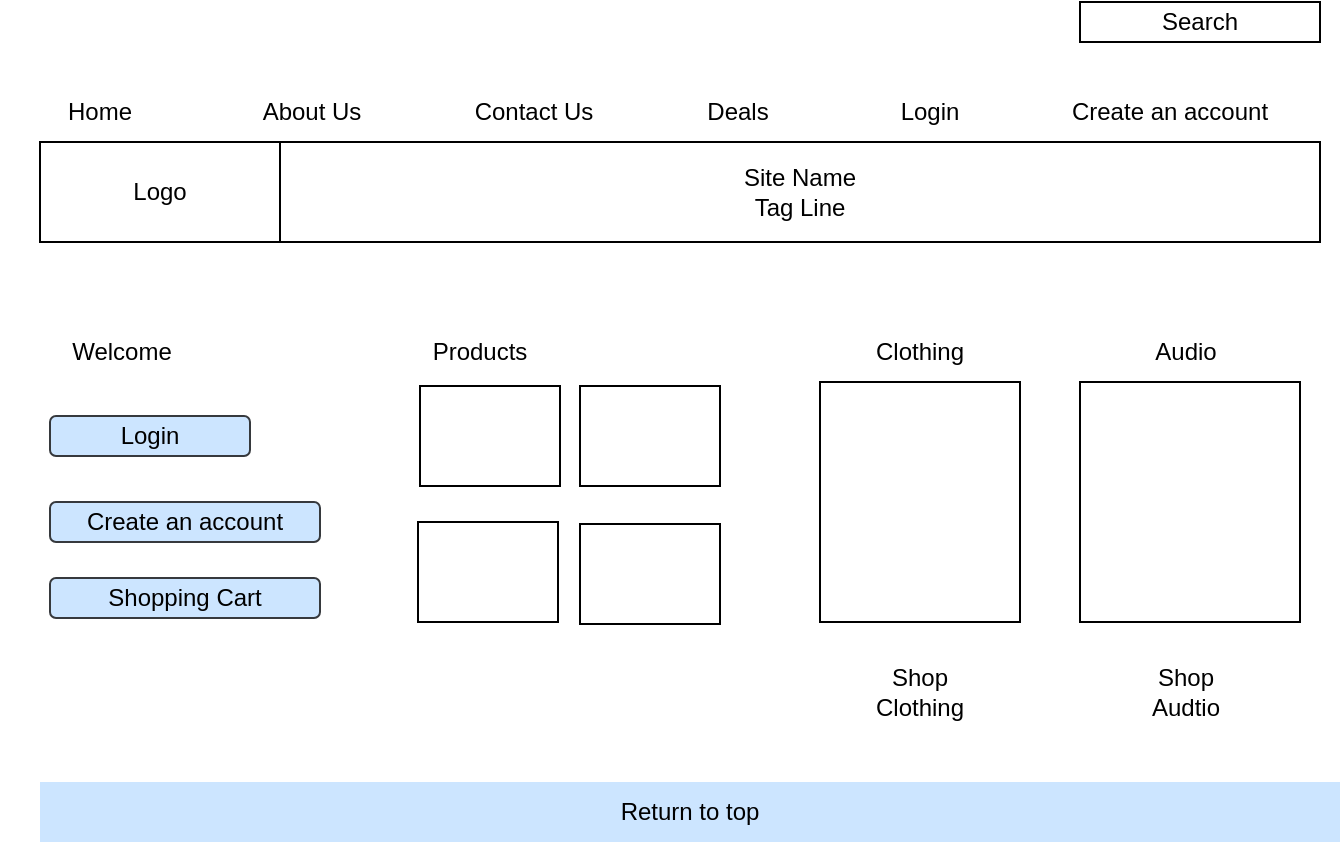 <mxfile version="20.8.22" type="github">
  <diagram name="Page-1" id="wcaCd7EeFezKXFBg0lFr">
    <mxGraphModel dx="799" dy="1395" grid="1" gridSize="10" guides="1" tooltips="1" connect="1" arrows="1" fold="1" page="1" pageScale="1" pageWidth="1100" pageHeight="850" math="0" shadow="0">
      <root>
        <mxCell id="0" />
        <mxCell id="1" parent="0" />
        <mxCell id="QAXlqffc3XCzaR2EPbh7-1" value="Search" style="rounded=0;whiteSpace=wrap;html=1;" vertex="1" parent="1">
          <mxGeometry x="630" y="-500" width="120" height="20" as="geometry" />
        </mxCell>
        <mxCell id="QAXlqffc3XCzaR2EPbh7-2" value="Home" style="rounded=0;whiteSpace=wrap;html=1;strokeColor=none;" vertex="1" parent="1">
          <mxGeometry x="90" y="-460" width="100" height="30" as="geometry" />
        </mxCell>
        <mxCell id="QAXlqffc3XCzaR2EPbh7-3" value="About Us" style="rounded=0;whiteSpace=wrap;html=1;strokeColor=none;" vertex="1" parent="1">
          <mxGeometry x="196" y="-460" width="100" height="30" as="geometry" />
        </mxCell>
        <mxCell id="QAXlqffc3XCzaR2EPbh7-4" value="Contact Us" style="rounded=0;whiteSpace=wrap;html=1;strokeColor=none;" vertex="1" parent="1">
          <mxGeometry x="307" y="-460" width="100" height="30" as="geometry" />
        </mxCell>
        <mxCell id="QAXlqffc3XCzaR2EPbh7-5" value="Deals" style="rounded=0;whiteSpace=wrap;html=1;strokeColor=none;" vertex="1" parent="1">
          <mxGeometry x="409" y="-460" width="100" height="30" as="geometry" />
        </mxCell>
        <mxCell id="QAXlqffc3XCzaR2EPbh7-6" value="Login" style="rounded=0;whiteSpace=wrap;html=1;strokeColor=none;" vertex="1" parent="1">
          <mxGeometry x="505" y="-460" width="100" height="30" as="geometry" />
        </mxCell>
        <mxCell id="QAXlqffc3XCzaR2EPbh7-7" value="Create an account" style="rounded=0;whiteSpace=wrap;html=1;strokeColor=none;" vertex="1" parent="1">
          <mxGeometry x="610" y="-460" width="130" height="30" as="geometry" />
        </mxCell>
        <mxCell id="QAXlqffc3XCzaR2EPbh7-9" value="Site Name&lt;br&gt;Tag Line" style="rounded=0;whiteSpace=wrap;html=1;" vertex="1" parent="1">
          <mxGeometry x="230" y="-430" width="520" height="50" as="geometry" />
        </mxCell>
        <mxCell id="QAXlqffc3XCzaR2EPbh7-10" value="Logo" style="rounded=0;whiteSpace=wrap;html=1;" vertex="1" parent="1">
          <mxGeometry x="110" y="-430" width="120" height="50" as="geometry" />
        </mxCell>
        <mxCell id="QAXlqffc3XCzaR2EPbh7-11" value="Welcome" style="rounded=0;whiteSpace=wrap;html=1;strokeColor=none;" vertex="1" parent="1">
          <mxGeometry x="101" y="-340" width="100" height="30" as="geometry" />
        </mxCell>
        <mxCell id="QAXlqffc3XCzaR2EPbh7-12" value="Products" style="rounded=0;whiteSpace=wrap;html=1;strokeColor=none;" vertex="1" parent="1">
          <mxGeometry x="280" y="-340" width="100" height="30" as="geometry" />
        </mxCell>
        <mxCell id="QAXlqffc3XCzaR2EPbh7-13" value="Clothing" style="rounded=0;whiteSpace=wrap;html=1;strokeColor=none;" vertex="1" parent="1">
          <mxGeometry x="500" y="-340" width="100" height="30" as="geometry" />
        </mxCell>
        <mxCell id="QAXlqffc3XCzaR2EPbh7-14" value="Audio" style="rounded=0;whiteSpace=wrap;html=1;strokeColor=none;" vertex="1" parent="1">
          <mxGeometry x="633" y="-340" width="100" height="30" as="geometry" />
        </mxCell>
        <mxCell id="QAXlqffc3XCzaR2EPbh7-15" value="Login" style="rounded=1;whiteSpace=wrap;html=1;fillColor=#cce5ff;strokeColor=#36393d;" vertex="1" parent="1">
          <mxGeometry x="115" y="-293" width="100" height="20" as="geometry" />
        </mxCell>
        <mxCell id="QAXlqffc3XCzaR2EPbh7-16" value="Create an account" style="rounded=1;whiteSpace=wrap;html=1;fillColor=#cce5ff;strokeColor=#36393d;" vertex="1" parent="1">
          <mxGeometry x="115" y="-250" width="135" height="20" as="geometry" />
        </mxCell>
        <mxCell id="QAXlqffc3XCzaR2EPbh7-17" value="" style="rounded=0;whiteSpace=wrap;html=1;" vertex="1" parent="1">
          <mxGeometry x="300" y="-308" width="70" height="50" as="geometry" />
        </mxCell>
        <mxCell id="QAXlqffc3XCzaR2EPbh7-18" value="" style="rounded=0;whiteSpace=wrap;html=1;" vertex="1" parent="1">
          <mxGeometry x="380" y="-308" width="70" height="50" as="geometry" />
        </mxCell>
        <mxCell id="QAXlqffc3XCzaR2EPbh7-20" value="" style="rounded=0;whiteSpace=wrap;html=1;" vertex="1" parent="1">
          <mxGeometry x="299" y="-240" width="70" height="50" as="geometry" />
        </mxCell>
        <mxCell id="QAXlqffc3XCzaR2EPbh7-21" value="" style="rounded=0;whiteSpace=wrap;html=1;" vertex="1" parent="1">
          <mxGeometry x="380" y="-239" width="70" height="50" as="geometry" />
        </mxCell>
        <mxCell id="QAXlqffc3XCzaR2EPbh7-22" value="" style="rounded=0;whiteSpace=wrap;html=1;" vertex="1" parent="1">
          <mxGeometry x="500" y="-310" width="100" height="120" as="geometry" />
        </mxCell>
        <mxCell id="QAXlqffc3XCzaR2EPbh7-23" value="" style="rounded=0;whiteSpace=wrap;html=1;" vertex="1" parent="1">
          <mxGeometry x="630" y="-310" width="110" height="120" as="geometry" />
        </mxCell>
        <mxCell id="QAXlqffc3XCzaR2EPbh7-24" value="Shop&lt;br&gt;Clothing" style="rounded=0;whiteSpace=wrap;html=1;strokeColor=none;" vertex="1" parent="1">
          <mxGeometry x="500" y="-170" width="100" height="30" as="geometry" />
        </mxCell>
        <mxCell id="QAXlqffc3XCzaR2EPbh7-25" value="Shop&lt;br&gt;Audtio" style="rounded=0;whiteSpace=wrap;html=1;strokeColor=none;" vertex="1" parent="1">
          <mxGeometry x="633" y="-170" width="100" height="30" as="geometry" />
        </mxCell>
        <mxCell id="QAXlqffc3XCzaR2EPbh7-27" value="Return to top" style="rounded=0;whiteSpace=wrap;html=1;strokeColor=none;fillColor=#cce5ff;" vertex="1" parent="1">
          <mxGeometry x="110" y="-110" width="650" height="30" as="geometry" />
        </mxCell>
        <mxCell id="QAXlqffc3XCzaR2EPbh7-28" value="Shopping Cart" style="rounded=1;whiteSpace=wrap;html=1;fillColor=#cce5ff;strokeColor=#36393d;" vertex="1" parent="1">
          <mxGeometry x="115" y="-212" width="135" height="20" as="geometry" />
        </mxCell>
      </root>
    </mxGraphModel>
  </diagram>
</mxfile>
